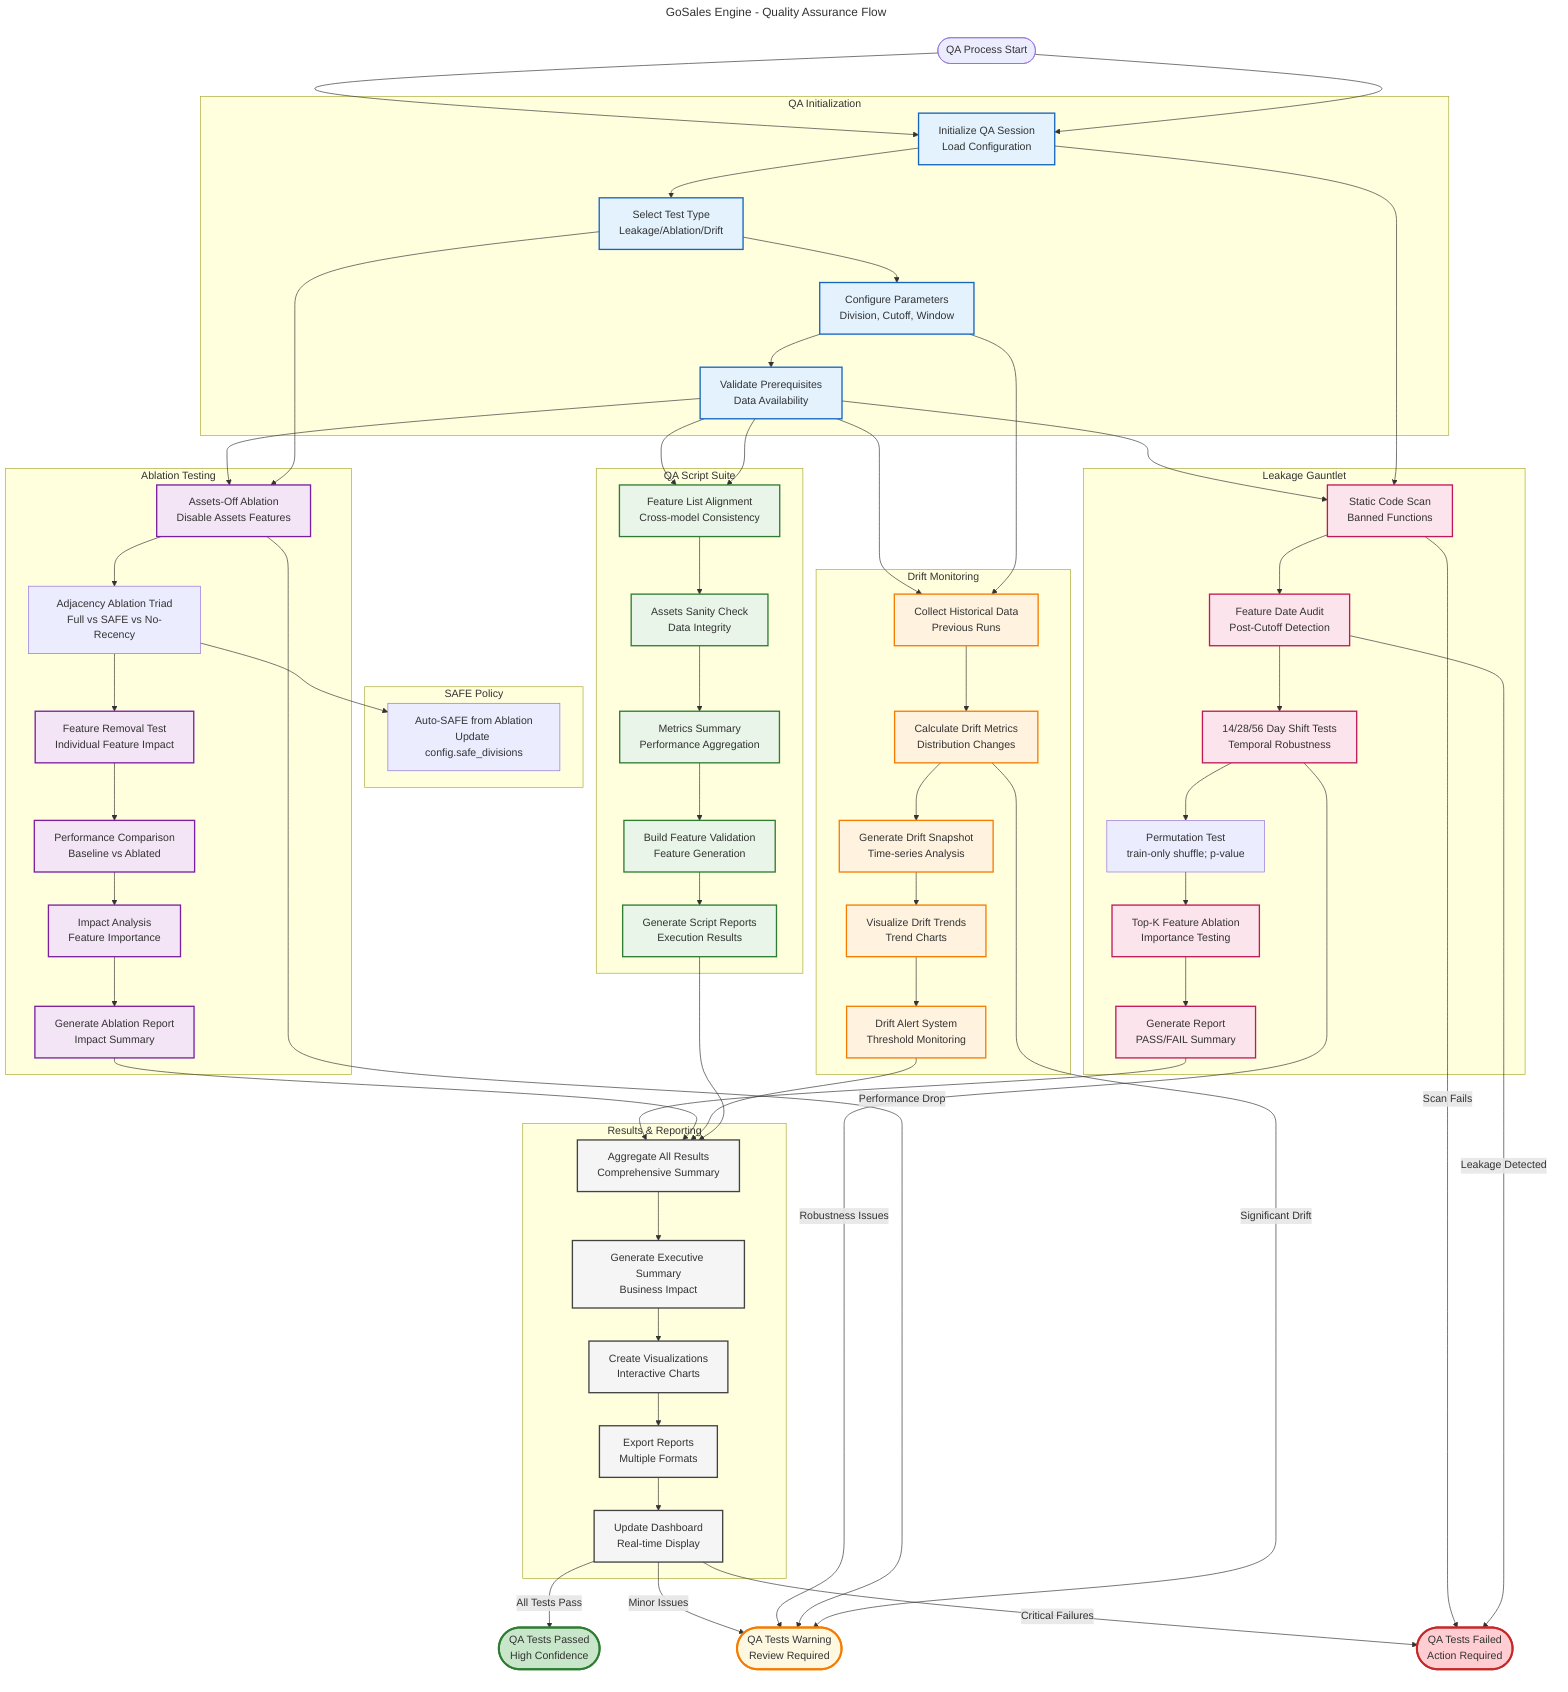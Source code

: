 ---
title: GoSales Engine - Quality Assurance Flow
---

graph TB
    %% Start
    Start([QA Process Start]) --> InitializeQA

    %% Initialization
    subgraph "QA Initialization"
        InitializeQA[Initialize QA Session<br/>Load Configuration]
        SelectTestType[Select Test Type<br/>Leakage/Ablation/Drift]
        ConfigureParameters[Configure Parameters<br/>Division, Cutoff, Window]
        ValidatePrerequisites[Validate Prerequisites<br/>Data Availability]
    end

    %% Leakage Gauntlet Flow
    subgraph "Leakage Gauntlet"
        StaticScan[Static Code Scan<br/>Banned Functions]
        FeatureAudit[Feature Date Audit<br/>Post-Cutoff Detection]
        Shift14Test[14/28/56 Day Shift Tests<br/>Temporal Robustness]
        PermutationTest[Permutation Test<br/>train-only shuffle; p‑value]
        TopKAblation[Top-K Feature Ablation<br/>Importance Testing]
        ConsolidatedReport[Generate Report<br/>PASS/FAIL Summary]
    end

    %% Ablation Testing Flow
    subgraph "Ablation Testing"
        AssetsOffTest[Assets-Off Ablation<br/>Disable Assets Features]
        AdjacencyTriad[Adjacency Ablation Triad<br/>Full vs SAFE vs No-Recency]
        FeatureRemovalTest[Feature Removal Test<br/>Individual Feature Impact]
        PerformanceComparison[Performance Comparison<br/>Baseline vs Ablated]
        ImpactAnalysis[Impact Analysis<br/>Feature Importance]
        AblationReport[Generate Ablation Report<br/>Impact Summary]
    end

    %% SAFE Policy
    subgraph "SAFE Policy"
        AutoSAFE[Auto‑SAFE from Ablation<br/>Update config.safe_divisions]
    end

    %% Drift Monitoring Flow
    subgraph "Drift Monitoring"
        CollectHistoricalData[Collect Historical Data<br/>Previous Runs]
        CalculateDriftMetrics[Calculate Drift Metrics<br/>Distribution Changes]
        GenerateDriftSnapshot[Generate Drift Snapshot<br/>Time-series Analysis]
        VisualizeDriftTrends[Visualize Drift Trends<br/>Trend Charts]
        DriftAlertSystem[Drift Alert System<br/>Threshold Monitoring]
    end

    %% QA Script Execution
    subgraph "QA Script Suite"
        FeatureAlignment[Feature List Alignment<br/>Cross-model Consistency]
        AssetsSanityCheck[Assets Sanity Check<br/>Data Integrity]
        MetricsSummary[Metrics Summary<br/>Performance Aggregation]
        BuildFeatureValidation[Build Feature Validation<br/>Feature Generation]
        ScriptReportGeneration[Generate Script Reports<br/>Execution Results]
    end

    %% Results & Reporting
    subgraph "Results & Reporting"
        AggregateResults[Aggregate All Results<br/>Comprehensive Summary]
        GenerateExecutiveSummary[Generate Executive Summary<br/>Business Impact]
        CreateVisualizations[Create Visualizations<br/>Interactive Charts]
        ExportReports[Export Reports<br/>Multiple Formats]
        UpdateDashboard[Update Dashboard<br/>Real-time Display]
    end

    %% End States
    Success([QA Tests Passed<br/>High Confidence])
    Warning([QA Tests Warning<br/>Review Required])
    Failure([QA Tests Failed<br/>Action Required])

    %% Flow Connections
    Start --> InitializeQA
    InitializeQA --> SelectTestType
    SelectTestType --> ConfigureParameters
    ConfigureParameters --> ValidatePrerequisites

    %% Test Type Branching
    ValidatePrerequisites --> StaticScan
    ValidatePrerequisites --> AssetsOffTest
    ValidatePrerequisites --> CollectHistoricalData
    ValidatePrerequisites --> FeatureAlignment

    %% Leakage Flow
    StaticScan --> FeatureAudit
    FeatureAudit --> Shift14Test
    Shift14Test --> PermutationTest
    PermutationTest --> TopKAblation
    TopKAblation --> ConsolidatedReport

    %% Ablation Flow
    AssetsOffTest --> AdjacencyTriad
    AdjacencyTriad --> FeatureRemovalTest
    FeatureRemovalTest --> PerformanceComparison
    PerformanceComparison --> ImpactAnalysis
    ImpactAnalysis --> AblationReport
    AdjacencyTriad --> AutoSAFE

    %% Drift Flow
    CollectHistoricalData --> CalculateDriftMetrics
    CalculateDriftMetrics --> GenerateDriftSnapshot
    GenerateDriftSnapshot --> VisualizeDriftTrends
    VisualizeDriftTrends --> DriftAlertSystem

    %% Script Flow
    FeatureAlignment --> AssetsSanityCheck
    AssetsSanityCheck --> MetricsSummary
    MetricsSummary --> BuildFeatureValidation
    BuildFeatureValidation --> ScriptReportGeneration

    %% Aggregation
    ConsolidatedReport --> AggregateResults
    AblationReport --> AggregateResults
    DriftAlertSystem --> AggregateResults
    ScriptReportGeneration --> AggregateResults

    %% Final Processing
    AggregateResults --> GenerateExecutiveSummary
    GenerateExecutiveSummary --> CreateVisualizations
    CreateVisualizations --> ExportReports
    ExportReports --> UpdateDashboard

    %% Decision Points
    UpdateDashboard -->|All Tests Pass| Success
    UpdateDashboard -->|Minor Issues| Warning
    UpdateDashboard -->|Critical Failures| Failure

    %% Parallel Processing
    InitializeQA --> StaticScan
    SelectTestType --> AssetsOffTest
    ConfigureParameters --> CollectHistoricalData
    ValidatePrerequisites --> FeatureAlignment

    %% Error Handling
    StaticScan -->|Scan Fails| Failure
    FeatureAudit -->|Leakage Detected| Failure
    Shift14Test -->|Robustness Issues| Warning
    AssetsOffTest -->|Performance Drop| Warning
    CalculateDriftMetrics -->|Significant Drift| Warning

    %% Styling
    classDef init fill:#e3f2fd,stroke:#1565c0,stroke-width:2px
    classDef leakage fill:#fce4ec,stroke:#c2185b,stroke-width:2px
    classDef ablation fill:#f3e5f5,stroke:#7b1fa2,stroke-width:2px
    classDef drift fill:#fff3e0,stroke:#f57c00,stroke-width:2px
    classDef scripts fill:#e8f5e8,stroke:#2e7d32,stroke-width:2px
    classDef results fill:#f5f5f5,stroke:#424242,stroke-width:2px
    classDef success fill:#c8e6c9,stroke:#2e7d32,stroke-width:3px
    classDef warning fill:#fff8e1,stroke:#f57c00,stroke-width:3px
    classDef failure fill:#ffcdd2,stroke:#c62828,stroke-width:3px

    class InitializeQA,SelectTestType,ConfigureParameters,ValidatePrerequisites init
    class StaticScan,FeatureAudit,Shift14Test,TopKAblation,ConsolidatedReport leakage
    class AssetsOffTest,FeatureRemovalTest,PerformanceComparison,ImpactAnalysis,AblationReport ablation
    class CollectHistoricalData,CalculateDriftMetrics,GenerateDriftSnapshot,VisualizeDriftTrends,DriftAlertSystem drift
    class FeatureAlignment,AssetsSanityCheck,MetricsSummary,BuildFeatureValidation,ScriptReportGeneration scripts
    class AggregateResults,GenerateExecutiveSummary,CreateVisualizations,ExportReports,UpdateDashboard results
    class Success success
    class Warning warning
    class Failure failure